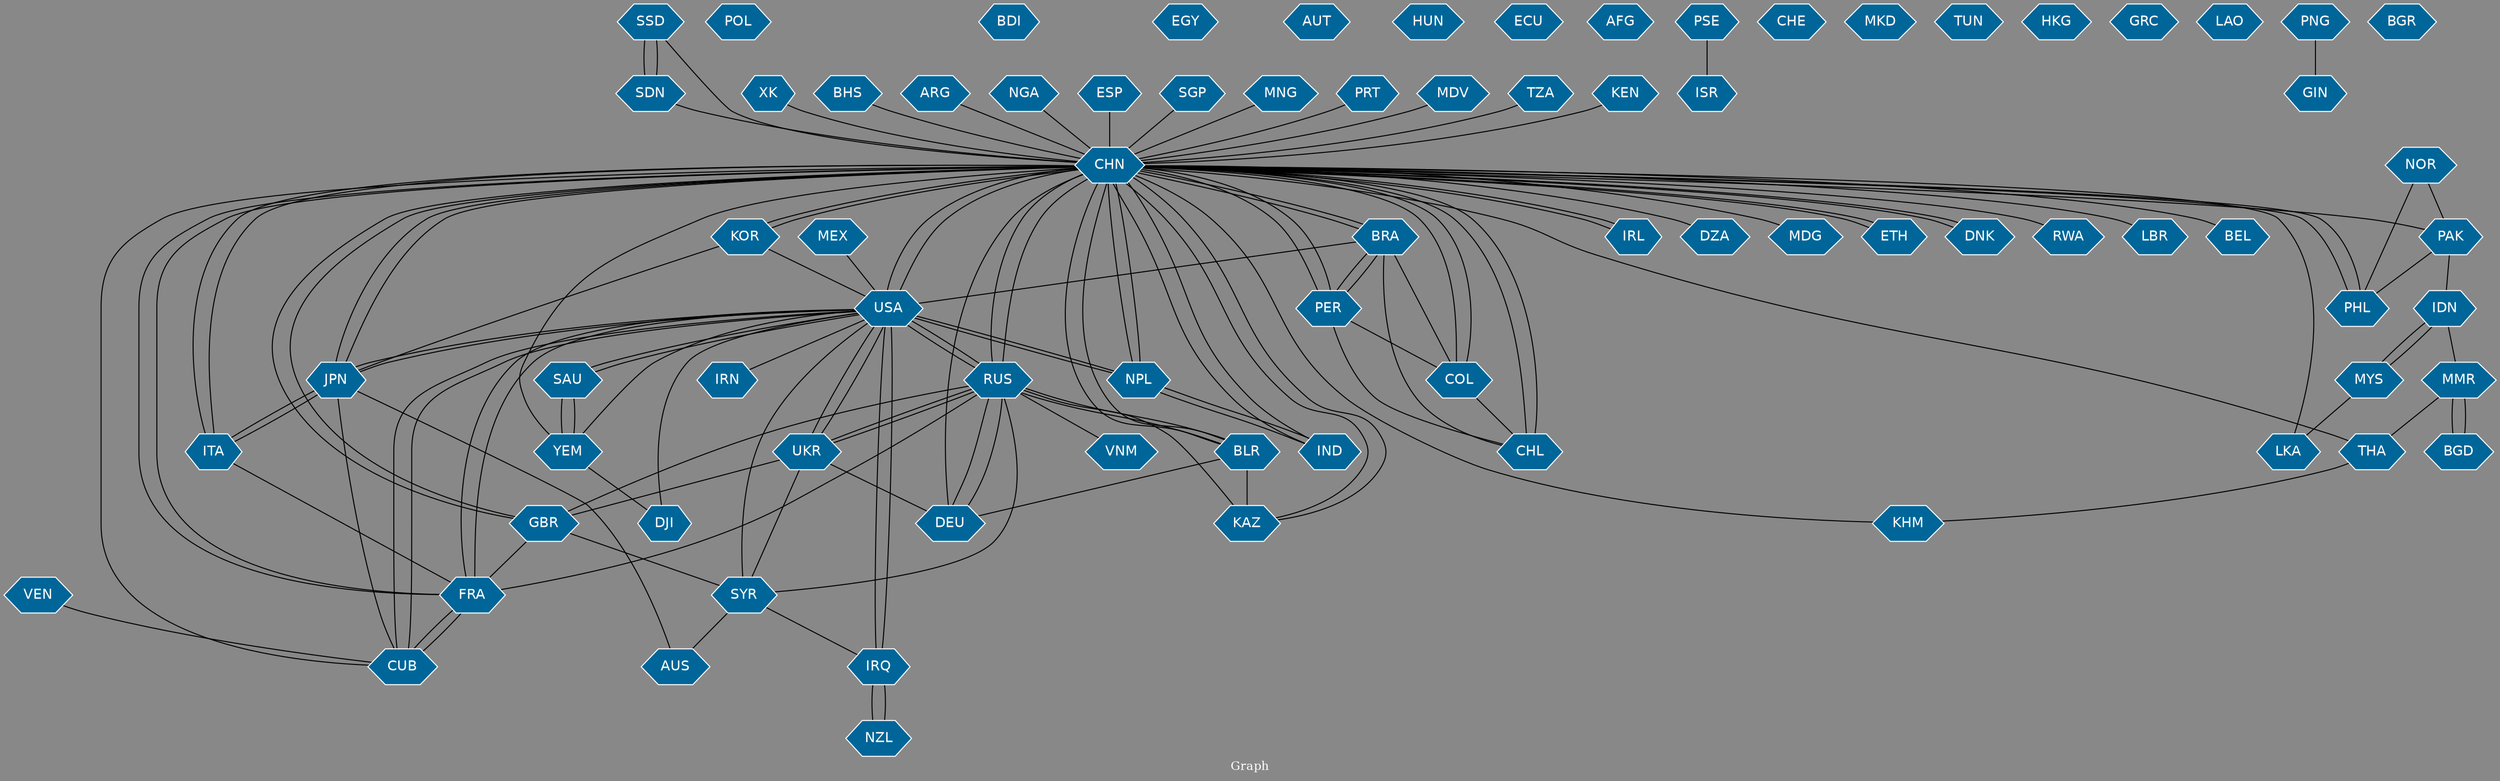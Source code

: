 // Countries together in item graph
graph {
	graph [bgcolor="#888888" fontcolor=white fontsize=12 label="Graph" outputorder=edgesfirst overlap=prism]
	node [color=white fillcolor="#006699" fontcolor=white fontname=Helvetica shape=hexagon style=filled]
	edge [arrowhead=open color=black fontcolor=white fontname=Courier fontsize=12]
		CHN [label=CHN]
		BRA [label=BRA]
		POL [label=POL]
		RUS [label=RUS]
		ITA [label=ITA]
		THA [label=THA]
		KHM [label=KHM]
		NPL [label=NPL]
		COL [label=COL]
		GBR [label=GBR]
		SSD [label=SSD]
		SDN [label=SDN]
		USA [label=USA]
		DEU [label=DEU]
		CUB [label=CUB]
		AUS [label=AUS]
		IND [label=IND]
		PER [label=PER]
		JPN [label=JPN]
		KOR [label=KOR]
		IRQ [label=IRQ]
		BLR [label=BLR]
		CHL [label=CHL]
		XK [label=XK]
		FRA [label=FRA]
		BHS [label=BHS]
		PAK [label=PAK]
		UKR [label=UKR]
		YEM [label=YEM]
		BDI [label=BDI]
		IDN [label=IDN]
		EGY [label=EGY]
		MEX [label=MEX]
		ARG [label=ARG]
		IRL [label=IRL]
		SYR [label=SYR]
		BGD [label=BGD]
		MMR [label=MMR]
		VNM [label=VNM]
		AUT [label=AUT]
		HUN [label=HUN]
		ECU [label=ECU]
		NGA [label=NGA]
		DZA [label=DZA]
		NZL [label=NZL]
		IRN [label=IRN]
		VEN [label=VEN]
		MDG [label=MDG]
		AFG [label=AFG]
		ETH [label=ETH]
		MYS [label=MYS]
		PSE [label=PSE]
		ISR [label=ISR]
		DNK [label=DNK]
		ESP [label=ESP]
		KAZ [label=KAZ]
		LKA [label=LKA]
		CHE [label=CHE]
		MKD [label=MKD]
		TUN [label=TUN]
		HKG [label=HKG]
		SGP [label=SGP]
		PHL [label=PHL]
		GRC [label=GRC]
		LAO [label=LAO]
		NOR [label=NOR]
		MNG [label=MNG]
		PRT [label=PRT]
		MDV [label=MDV]
		DJI [label=DJI]
		PNG [label=PNG]
		GIN [label=GIN]
		RWA [label=RWA]
		TZA [label=TZA]
		KEN [label=KEN]
		SAU [label=SAU]
		LBR [label=LBR]
		BGR [label=BGR]
		BEL [label=BEL]
			IDN -- MYS [weight=1]
			THA -- KHM [weight=1]
			NZL -- IRQ [weight=1]
			CHN -- NPL [weight=12]
			SAU -- YEM [weight=1]
			PRT -- CHN [weight=1]
			SDN -- CHN [weight=1]
			IDN -- MMR [weight=1]
			RUS -- USA [weight=1]
			BGD -- MMR [weight=1]
			DNK -- CHN [weight=1]
			COL -- CHN [weight=9]
			BRA -- USA [weight=1]
			CHN -- DEU [weight=4]
			IND -- CHN [weight=3]
			CHN -- ETH [weight=1]
			CHN -- BLR [weight=3]
			IRL -- CHN [weight=1]
			SDN -- SSD [weight=1]
			RUS -- VNM [weight=1]
			USA -- YEM [weight=1]
			JPN -- CHN [weight=6]
			JPN -- ITA [weight=1]
			CHN -- BRA [weight=26]
			CHN -- CHL [weight=12]
			ARG -- CHN [weight=1]
			SSD -- CHN [weight=1]
			USA -- UKR [weight=2]
			USA -- IRN [weight=1]
			ITA -- FRA [weight=3]
			DEU -- RUS [weight=2]
			JPN -- USA [weight=3]
			ESP -- CHN [weight=1]
			KOR -- USA [weight=1]
			CHN -- USA [weight=21]
			CHN -- RWA [weight=1]
			MMR -- BGD [weight=1]
			CHN -- GBR [weight=5]
			GBR -- CHN [weight=2]
			CHN -- COL [weight=4]
			JPN -- CUB [weight=1]
			RUS -- SYR [weight=1]
			PER -- BRA [weight=1]
			CHN -- IND [weight=3]
			MYS -- LKA [weight=1]
			PER -- CHL [weight=2]
			MDV -- CHN [weight=1]
			USA -- SYR [weight=2]
			CHN -- RUS [weight=11]
			USA -- IRQ [weight=2]
			CHL -- CHN [weight=15]
			KEN -- CHN [weight=1]
			CHN -- KAZ [weight=2]
			CHN -- JPN [weight=8]
			BLR -- RUS [weight=1]
			UKR -- USA [weight=1]
			USA -- RUS [weight=1]
			BHS -- CHN [weight=1]
			USA -- DJI [weight=1]
			PSE -- ISR [weight=2]
			CHN -- IRL [weight=1]
			BLR -- CHN [weight=6]
			CHN -- FRA [weight=1]
			KOR -- CHN [weight=2]
			MNG -- CHN [weight=1]
			JPN -- AUS [weight=1]
			KAZ -- CHN [weight=1]
			CHN -- CUB [weight=1]
			CHN -- PER [weight=13]
			TZA -- CHN [weight=1]
			PNG -- GIN [weight=2]
			GBR -- SYR [weight=1]
			YEM -- SAU [weight=2]
			NOR -- PAK [weight=1]
			FRA -- USA [weight=1]
			CHN -- THA [weight=1]
			IRQ -- NZL [weight=1]
			KOR -- JPN [weight=1]
			CHN -- LKA [weight=1]
			CHN -- KHM [weight=1]
			SYR -- IRQ [weight=1]
			BRA -- CHL [weight=2]
			SGP -- CHN [weight=1]
			GBR -- FRA [weight=1]
			XK -- CHN [weight=1]
			CHN -- MDG [weight=1]
			NGA -- CHN [weight=1]
			CHN -- ITA [weight=1]
			MYS -- IDN [weight=1]
			UKR -- GBR [weight=1]
			USA -- NPL [weight=2]
			MEX -- USA [weight=1]
			ETH -- CHN [weight=2]
			USA -- JPN [weight=2]
			CHN -- DNK [weight=1]
			CHN -- PHL [weight=3]
			RUS -- UKR [weight=1]
			USA -- FRA [weight=2]
			FRA -- RUS [weight=1]
			YEM -- DJI [weight=1]
			PER -- COL [weight=1]
			FRA -- CUB [weight=2]
			BRA -- CHN [weight=19]
			CHN -- KOR [weight=1]
			UKR -- SYR [weight=1]
			COL -- CHL [weight=1]
			PER -- CHN [weight=7]
			VEN -- CUB [weight=1]
			SYR -- AUS [weight=1]
			NPL -- IND [weight=2]
			UKR -- DEU [weight=2]
			PAK -- PHL [weight=1]
			UKR -- RUS [weight=5]
			CUB -- FRA [weight=1]
			RUS -- KAZ [weight=2]
			CHN -- BEL [weight=1]
			ITA -- JPN [weight=1]
			CHN -- LBR [weight=1]
			IRQ -- USA [weight=1]
			CHN -- PAK [weight=1]
			BRA -- PER [weight=2]
			BRA -- COL [weight=1]
			USA -- SAU [weight=2]
			PAK -- IDN [weight=1]
			NPL -- USA [weight=1]
			NOR -- PHL [weight=1]
			BLR -- DEU [weight=1]
			MMR -- THA [weight=1]
			NPL -- CHN [weight=12]
			USA -- CUB [weight=11]
			CHN -- DZA [weight=1]
			RUS -- GBR [weight=1]
			RUS -- BLR [weight=3]
			CUB -- USA [weight=4]
			FRA -- CHN [weight=3]
			USA -- CHN [weight=20]
			PHL -- CHN [weight=1]
			RUS -- DEU [weight=1]
			BLR -- KAZ [weight=2]
			YEM -- CHN [weight=1]
			SSD -- SDN [weight=1]
			RUS -- CHN [weight=26]
			IND -- NPL [weight=1]
			ITA -- CHN [weight=6]
			SAU -- USA [weight=1]
}